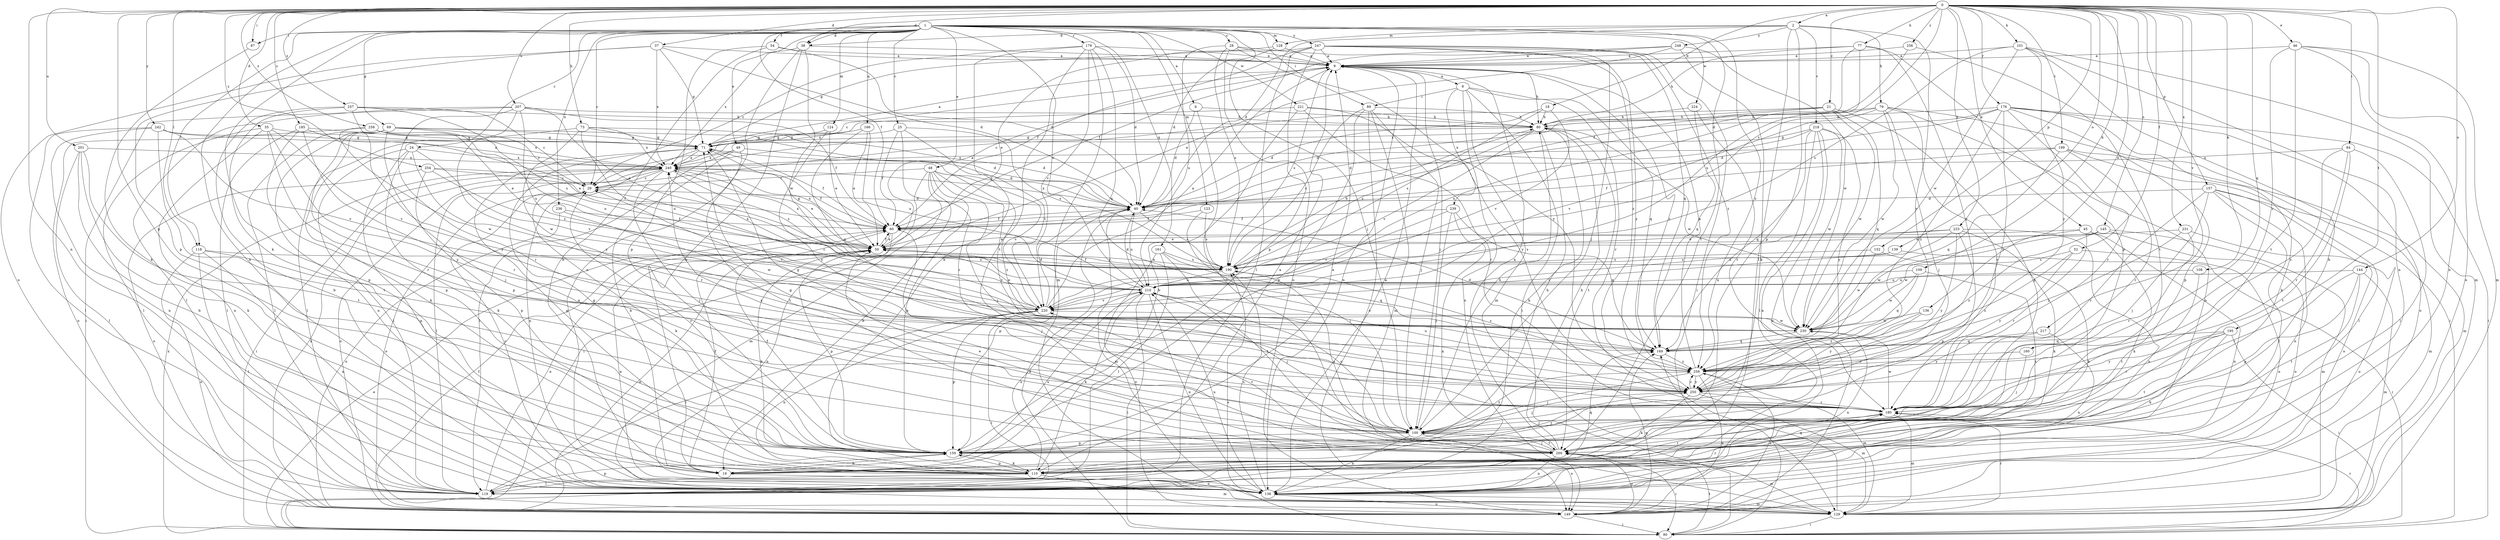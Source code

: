 strict digraph  {
0;
1;
2;
6;
8;
9;
18;
19;
21;
24;
25;
28;
29;
35;
37;
38;
40;
45;
46;
48;
49;
50;
52;
54;
60;
69;
71;
73;
77;
79;
80;
84;
87;
89;
90;
100;
101;
108;
109;
110;
118;
119;
123;
124;
128;
129;
136;
138;
139;
144;
145;
149;
152;
157;
159;
160;
161;
166;
169;
176;
179;
180;
185;
190;
195;
199;
200;
201;
207;
210;
217;
218;
220;
221;
224;
230;
231;
233;
236;
239;
240;
242;
247;
248;
250;
254;
256;
257;
258;
259;
0 -> 2  [label=a];
0 -> 18  [label=b];
0 -> 21  [label=c];
0 -> 35  [label=d];
0 -> 37  [label=d];
0 -> 38  [label=d];
0 -> 45  [label=e];
0 -> 46  [label=e];
0 -> 52  [label=f];
0 -> 73  [label=h];
0 -> 77  [label=h];
0 -> 84  [label=i];
0 -> 87  [label=i];
0 -> 101  [label=k];
0 -> 108  [label=k];
0 -> 109  [label=k];
0 -> 118  [label=l];
0 -> 136  [label=n];
0 -> 138  [label=n];
0 -> 139  [label=o];
0 -> 144  [label=o];
0 -> 145  [label=o];
0 -> 152  [label=p];
0 -> 157  [label=p];
0 -> 159  [label=p];
0 -> 160  [label=q];
0 -> 176  [label=r];
0 -> 185  [label=s];
0 -> 190  [label=s];
0 -> 195  [label=t];
0 -> 199  [label=t];
0 -> 201  [label=u];
0 -> 207  [label=u];
0 -> 217  [label=v];
0 -> 231  [label=x];
0 -> 233  [label=x];
0 -> 242  [label=y];
0 -> 254  [label=z];
0 -> 256  [label=z];
0 -> 257  [label=z];
0 -> 258  [label=z];
1 -> 6  [label=a];
1 -> 24  [label=c];
1 -> 25  [label=c];
1 -> 28  [label=c];
1 -> 29  [label=c];
1 -> 38  [label=d];
1 -> 48  [label=e];
1 -> 49  [label=e];
1 -> 54  [label=f];
1 -> 60  [label=f];
1 -> 69  [label=g];
1 -> 87  [label=i];
1 -> 89  [label=i];
1 -> 100  [label=j];
1 -> 110  [label=k];
1 -> 118  [label=l];
1 -> 123  [label=m];
1 -> 124  [label=m];
1 -> 128  [label=m];
1 -> 138  [label=n];
1 -> 161  [label=q];
1 -> 166  [label=q];
1 -> 179  [label=r];
1 -> 200  [label=t];
1 -> 210  [label=u];
1 -> 221  [label=w];
1 -> 224  [label=w];
1 -> 236  [label=x];
1 -> 247  [label=y];
1 -> 259  [label=z];
2 -> 38  [label=d];
2 -> 40  [label=d];
2 -> 79  [label=h];
2 -> 119  [label=l];
2 -> 128  [label=m];
2 -> 159  [label=p];
2 -> 218  [label=v];
2 -> 248  [label=y];
2 -> 250  [label=y];
6 -> 40  [label=d];
6 -> 80  [label=h];
6 -> 200  [label=t];
8 -> 89  [label=i];
8 -> 90  [label=i];
8 -> 129  [label=m];
8 -> 149  [label=o];
8 -> 169  [label=q];
8 -> 180  [label=r];
8 -> 239  [label=x];
9 -> 8  [label=a];
9 -> 29  [label=c];
9 -> 80  [label=h];
9 -> 100  [label=j];
9 -> 138  [label=n];
9 -> 190  [label=s];
9 -> 259  [label=z];
18 -> 40  [label=d];
18 -> 80  [label=h];
18 -> 190  [label=s];
18 -> 220  [label=v];
19 -> 9  [label=a];
19 -> 60  [label=f];
19 -> 138  [label=n];
19 -> 169  [label=q];
19 -> 210  [label=u];
21 -> 29  [label=c];
21 -> 40  [label=d];
21 -> 80  [label=h];
21 -> 159  [label=p];
21 -> 169  [label=q];
21 -> 230  [label=w];
24 -> 110  [label=k];
24 -> 119  [label=l];
24 -> 138  [label=n];
24 -> 180  [label=r];
24 -> 220  [label=v];
24 -> 240  [label=x];
25 -> 60  [label=f];
25 -> 71  [label=g];
25 -> 180  [label=r];
25 -> 190  [label=s];
25 -> 220  [label=v];
28 -> 9  [label=a];
28 -> 149  [label=o];
28 -> 190  [label=s];
28 -> 210  [label=u];
28 -> 250  [label=y];
28 -> 259  [label=z];
29 -> 40  [label=d];
29 -> 110  [label=k];
29 -> 149  [label=o];
35 -> 71  [label=g];
35 -> 119  [label=l];
35 -> 138  [label=n];
35 -> 180  [label=r];
35 -> 220  [label=v];
35 -> 250  [label=y];
37 -> 9  [label=a];
37 -> 40  [label=d];
37 -> 71  [label=g];
37 -> 149  [label=o];
37 -> 159  [label=p];
37 -> 240  [label=x];
38 -> 9  [label=a];
38 -> 19  [label=b];
38 -> 138  [label=n];
38 -> 230  [label=w];
38 -> 240  [label=x];
40 -> 60  [label=f];
40 -> 71  [label=g];
40 -> 129  [label=m];
40 -> 159  [label=p];
40 -> 190  [label=s];
40 -> 210  [label=u];
40 -> 240  [label=x];
45 -> 50  [label=e];
45 -> 110  [label=k];
45 -> 138  [label=n];
45 -> 180  [label=r];
45 -> 230  [label=w];
46 -> 9  [label=a];
46 -> 129  [label=m];
46 -> 138  [label=n];
46 -> 149  [label=o];
46 -> 200  [label=t];
46 -> 259  [label=z];
48 -> 19  [label=b];
48 -> 29  [label=c];
48 -> 90  [label=i];
48 -> 100  [label=j];
48 -> 129  [label=m];
48 -> 159  [label=p];
48 -> 220  [label=v];
48 -> 250  [label=y];
48 -> 259  [label=z];
49 -> 19  [label=b];
49 -> 40  [label=d];
49 -> 119  [label=l];
49 -> 200  [label=t];
49 -> 240  [label=x];
50 -> 9  [label=a];
50 -> 60  [label=f];
50 -> 71  [label=g];
50 -> 110  [label=k];
50 -> 159  [label=p];
50 -> 190  [label=s];
50 -> 240  [label=x];
52 -> 138  [label=n];
52 -> 190  [label=s];
52 -> 250  [label=y];
52 -> 259  [label=z];
54 -> 9  [label=a];
54 -> 19  [label=b];
54 -> 40  [label=d];
54 -> 159  [label=p];
60 -> 50  [label=e];
60 -> 100  [label=j];
60 -> 138  [label=n];
60 -> 240  [label=x];
69 -> 29  [label=c];
69 -> 40  [label=d];
69 -> 71  [label=g];
69 -> 100  [label=j];
69 -> 110  [label=k];
69 -> 119  [label=l];
69 -> 138  [label=n];
69 -> 159  [label=p];
69 -> 210  [label=u];
71 -> 9  [label=a];
71 -> 60  [label=f];
71 -> 138  [label=n];
71 -> 240  [label=x];
73 -> 40  [label=d];
73 -> 71  [label=g];
73 -> 119  [label=l];
73 -> 210  [label=u];
73 -> 230  [label=w];
73 -> 240  [label=x];
77 -> 9  [label=a];
77 -> 60  [label=f];
77 -> 80  [label=h];
77 -> 159  [label=p];
77 -> 210  [label=u];
77 -> 250  [label=y];
79 -> 80  [label=h];
79 -> 90  [label=i];
79 -> 100  [label=j];
79 -> 138  [label=n];
79 -> 180  [label=r];
79 -> 210  [label=u];
79 -> 220  [label=v];
79 -> 230  [label=w];
80 -> 71  [label=g];
80 -> 110  [label=k];
80 -> 190  [label=s];
80 -> 200  [label=t];
80 -> 220  [label=v];
80 -> 230  [label=w];
84 -> 119  [label=l];
84 -> 180  [label=r];
84 -> 200  [label=t];
84 -> 240  [label=x];
84 -> 259  [label=z];
87 -> 110  [label=k];
89 -> 80  [label=h];
89 -> 100  [label=j];
89 -> 129  [label=m];
89 -> 149  [label=o];
89 -> 159  [label=p];
89 -> 190  [label=s];
90 -> 40  [label=d];
90 -> 50  [label=e];
90 -> 180  [label=r];
90 -> 190  [label=s];
90 -> 200  [label=t];
90 -> 240  [label=x];
100 -> 71  [label=g];
100 -> 80  [label=h];
100 -> 138  [label=n];
100 -> 149  [label=o];
100 -> 159  [label=p];
100 -> 200  [label=t];
100 -> 210  [label=u];
100 -> 240  [label=x];
100 -> 259  [label=z];
101 -> 9  [label=a];
101 -> 19  [label=b];
101 -> 129  [label=m];
101 -> 138  [label=n];
101 -> 190  [label=s];
101 -> 230  [label=w];
101 -> 250  [label=y];
108 -> 200  [label=t];
108 -> 210  [label=u];
109 -> 169  [label=q];
109 -> 200  [label=t];
109 -> 210  [label=u];
109 -> 230  [label=w];
110 -> 9  [label=a];
110 -> 71  [label=g];
110 -> 119  [label=l];
110 -> 129  [label=m];
110 -> 159  [label=p];
110 -> 180  [label=r];
110 -> 210  [label=u];
118 -> 119  [label=l];
118 -> 138  [label=n];
118 -> 149  [label=o];
118 -> 169  [label=q];
118 -> 190  [label=s];
119 -> 50  [label=e];
119 -> 159  [label=p];
119 -> 180  [label=r];
123 -> 60  [label=f];
123 -> 100  [label=j];
123 -> 190  [label=s];
124 -> 50  [label=e];
124 -> 71  [label=g];
124 -> 250  [label=y];
128 -> 9  [label=a];
128 -> 40  [label=d];
128 -> 71  [label=g];
129 -> 50  [label=e];
129 -> 90  [label=i];
129 -> 169  [label=q];
129 -> 180  [label=r];
136 -> 230  [label=w];
136 -> 250  [label=y];
136 -> 259  [label=z];
138 -> 9  [label=a];
138 -> 29  [label=c];
138 -> 50  [label=e];
138 -> 129  [label=m];
138 -> 149  [label=o];
138 -> 190  [label=s];
138 -> 210  [label=u];
139 -> 90  [label=i];
139 -> 190  [label=s];
139 -> 220  [label=v];
144 -> 129  [label=m];
144 -> 159  [label=p];
144 -> 180  [label=r];
144 -> 200  [label=t];
144 -> 210  [label=u];
145 -> 50  [label=e];
145 -> 129  [label=m];
145 -> 149  [label=o];
145 -> 230  [label=w];
145 -> 259  [label=z];
149 -> 60  [label=f];
149 -> 90  [label=i];
149 -> 169  [label=q];
149 -> 240  [label=x];
149 -> 259  [label=z];
152 -> 19  [label=b];
152 -> 190  [label=s];
152 -> 230  [label=w];
157 -> 40  [label=d];
157 -> 100  [label=j];
157 -> 119  [label=l];
157 -> 129  [label=m];
157 -> 138  [label=n];
157 -> 149  [label=o];
157 -> 180  [label=r];
159 -> 19  [label=b];
159 -> 29  [label=c];
159 -> 60  [label=f];
159 -> 71  [label=g];
159 -> 80  [label=h];
159 -> 110  [label=k];
159 -> 250  [label=y];
160 -> 100  [label=j];
160 -> 259  [label=z];
161 -> 119  [label=l];
161 -> 149  [label=o];
161 -> 169  [label=q];
161 -> 190  [label=s];
161 -> 200  [label=t];
166 -> 50  [label=e];
166 -> 71  [label=g];
166 -> 169  [label=q];
166 -> 210  [label=u];
169 -> 40  [label=d];
169 -> 259  [label=z];
176 -> 40  [label=d];
176 -> 80  [label=h];
176 -> 90  [label=i];
176 -> 110  [label=k];
176 -> 149  [label=o];
176 -> 159  [label=p];
176 -> 180  [label=r];
176 -> 240  [label=x];
176 -> 250  [label=y];
176 -> 259  [label=z];
179 -> 9  [label=a];
179 -> 29  [label=c];
179 -> 40  [label=d];
179 -> 110  [label=k];
179 -> 129  [label=m];
179 -> 169  [label=q];
179 -> 200  [label=t];
179 -> 220  [label=v];
180 -> 100  [label=j];
180 -> 129  [label=m];
180 -> 230  [label=w];
185 -> 50  [label=e];
185 -> 71  [label=g];
185 -> 119  [label=l];
185 -> 159  [label=p];
185 -> 180  [label=r];
190 -> 50  [label=e];
190 -> 80  [label=h];
190 -> 210  [label=u];
190 -> 240  [label=x];
195 -> 90  [label=i];
195 -> 110  [label=k];
195 -> 169  [label=q];
195 -> 180  [label=r];
195 -> 200  [label=t];
195 -> 250  [label=y];
199 -> 60  [label=f];
199 -> 119  [label=l];
199 -> 129  [label=m];
199 -> 169  [label=q];
199 -> 180  [label=r];
199 -> 240  [label=x];
200 -> 9  [label=a];
200 -> 50  [label=e];
200 -> 80  [label=h];
200 -> 90  [label=i];
200 -> 100  [label=j];
200 -> 129  [label=m];
200 -> 138  [label=n];
200 -> 149  [label=o];
200 -> 190  [label=s];
200 -> 220  [label=v];
201 -> 19  [label=b];
201 -> 110  [label=k];
201 -> 119  [label=l];
201 -> 200  [label=t];
201 -> 240  [label=x];
207 -> 50  [label=e];
207 -> 60  [label=f];
207 -> 80  [label=h];
207 -> 90  [label=i];
207 -> 119  [label=l];
207 -> 180  [label=r];
207 -> 210  [label=u];
207 -> 250  [label=y];
210 -> 40  [label=d];
210 -> 60  [label=f];
210 -> 90  [label=i];
210 -> 100  [label=j];
210 -> 110  [label=k];
210 -> 138  [label=n];
210 -> 220  [label=v];
217 -> 138  [label=n];
217 -> 169  [label=q];
217 -> 250  [label=y];
218 -> 40  [label=d];
218 -> 71  [label=g];
218 -> 119  [label=l];
218 -> 138  [label=n];
218 -> 149  [label=o];
218 -> 169  [label=q];
218 -> 230  [label=w];
218 -> 250  [label=y];
220 -> 9  [label=a];
220 -> 29  [label=c];
220 -> 40  [label=d];
220 -> 50  [label=e];
220 -> 90  [label=i];
220 -> 119  [label=l];
220 -> 138  [label=n];
220 -> 159  [label=p];
220 -> 230  [label=w];
221 -> 19  [label=b];
221 -> 80  [label=h];
221 -> 180  [label=r];
221 -> 240  [label=x];
221 -> 250  [label=y];
224 -> 80  [label=h];
224 -> 169  [label=q];
224 -> 180  [label=r];
230 -> 29  [label=c];
230 -> 138  [label=n];
230 -> 169  [label=q];
231 -> 50  [label=e];
231 -> 149  [label=o];
231 -> 180  [label=r];
231 -> 259  [label=z];
233 -> 50  [label=e];
233 -> 110  [label=k];
233 -> 138  [label=n];
233 -> 159  [label=p];
233 -> 190  [label=s];
233 -> 210  [label=u];
233 -> 250  [label=y];
236 -> 60  [label=f];
236 -> 149  [label=o];
236 -> 230  [label=w];
239 -> 60  [label=f];
239 -> 100  [label=j];
239 -> 138  [label=n];
239 -> 169  [label=q];
239 -> 220  [label=v];
240 -> 29  [label=c];
240 -> 50  [label=e];
240 -> 60  [label=f];
240 -> 90  [label=i];
240 -> 100  [label=j];
240 -> 119  [label=l];
240 -> 149  [label=o];
240 -> 190  [label=s];
242 -> 71  [label=g];
242 -> 119  [label=l];
242 -> 138  [label=n];
242 -> 200  [label=t];
242 -> 220  [label=v];
242 -> 240  [label=x];
247 -> 9  [label=a];
247 -> 50  [label=e];
247 -> 60  [label=f];
247 -> 90  [label=i];
247 -> 100  [label=j];
247 -> 119  [label=l];
247 -> 159  [label=p];
247 -> 169  [label=q];
247 -> 250  [label=y];
247 -> 259  [label=z];
248 -> 9  [label=a];
248 -> 50  [label=e];
248 -> 60  [label=f];
248 -> 110  [label=k];
248 -> 230  [label=w];
250 -> 71  [label=g];
250 -> 100  [label=j];
250 -> 110  [label=k];
250 -> 129  [label=m];
250 -> 180  [label=r];
250 -> 259  [label=z];
254 -> 29  [label=c];
254 -> 60  [label=f];
254 -> 149  [label=o];
254 -> 159  [label=p];
254 -> 190  [label=s];
256 -> 9  [label=a];
256 -> 40  [label=d];
256 -> 200  [label=t];
257 -> 19  [label=b];
257 -> 29  [label=c];
257 -> 80  [label=h];
257 -> 159  [label=p];
257 -> 190  [label=s];
257 -> 250  [label=y];
258 -> 50  [label=e];
258 -> 71  [label=g];
258 -> 149  [label=o];
258 -> 230  [label=w];
258 -> 240  [label=x];
259 -> 9  [label=a];
259 -> 100  [label=j];
259 -> 129  [label=m];
259 -> 149  [label=o];
259 -> 190  [label=s];
259 -> 210  [label=u];
259 -> 250  [label=y];
}
